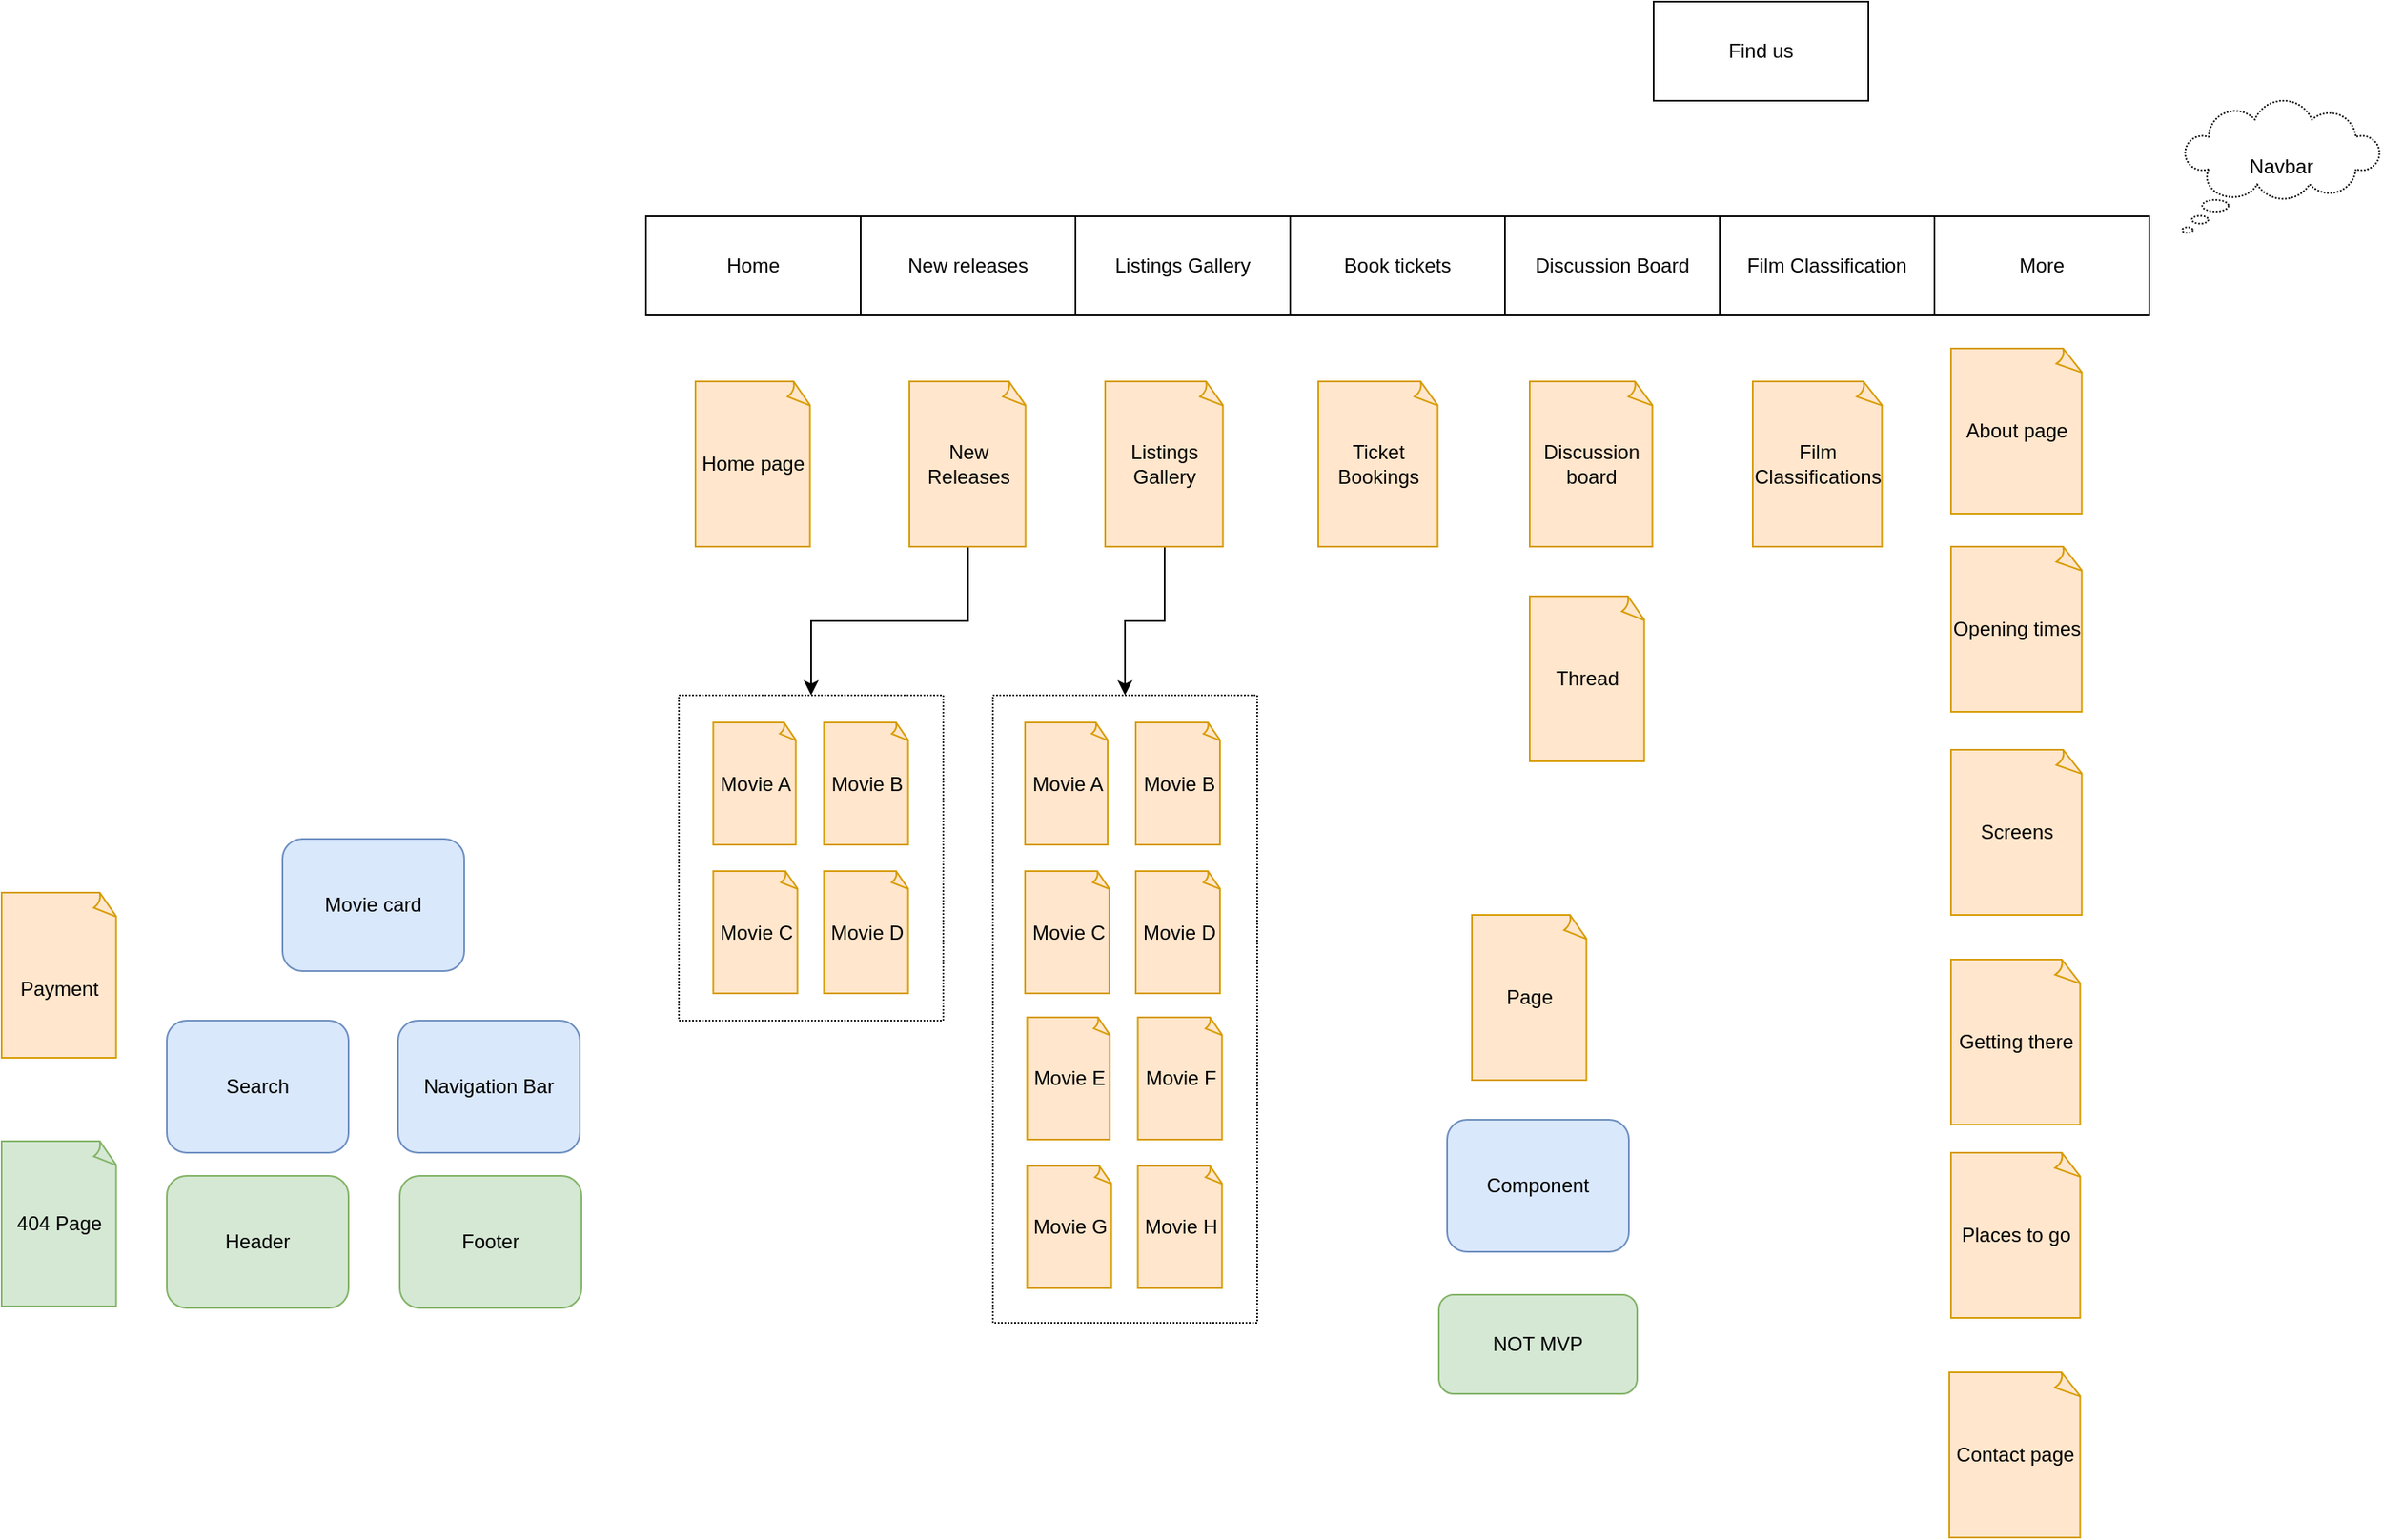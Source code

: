 <mxfile version="15.8.7" type="device"><diagram id="9vVXYeCcHV21ei1Ue3Z5" name="Page-1"><mxGraphModel dx="2160" dy="1764" grid="1" gridSize="10" guides="1" tooltips="1" connect="1" arrows="1" fold="1" page="0" pageScale="1" pageWidth="1169" pageHeight="827" math="0" shadow="0"><root><mxCell id="0"/><mxCell id="1" parent="0"/><mxCell id="p7f9iUlsKaYYbHJI8QPc-13" value="Search" style="rounded=1;whiteSpace=wrap;html=1;fillColor=#dae8fc;strokeColor=#6c8ebf;" parent="1" vertex="1"><mxGeometry x="-270" y="537" width="110" height="80" as="geometry"/></mxCell><mxCell id="p7f9iUlsKaYYbHJI8QPc-14" value="&lt;span&gt;Home page&lt;/span&gt;" style="whiteSpace=wrap;html=1;shape=mxgraph.basic.document;rounded=1;fillColor=#ffe6cc;strokeColor=#d79b00;flipH=0;" parent="1" vertex="1"><mxGeometry x="50" y="150" width="70" height="100" as="geometry"/></mxCell><mxCell id="kC1xV4v4jSwnp7RrcEFF-25" style="edgeStyle=orthogonalEdgeStyle;rounded=0;orthogonalLoop=1;jettySize=auto;html=1;exitX=0.5;exitY=1;exitDx=0;exitDy=0;exitPerimeter=0;entryX=0.5;entryY=0;entryDx=0;entryDy=0;" parent="1" source="p7f9iUlsKaYYbHJI8QPc-15" target="kC1xV4v4jSwnp7RrcEFF-19" edge="1"><mxGeometry relative="1" as="geometry"/></mxCell><mxCell id="p7f9iUlsKaYYbHJI8QPc-15" value="Listings Gallery" style="whiteSpace=wrap;html=1;shape=mxgraph.basic.document;rounded=1;fillColor=#ffe6cc;strokeColor=#d79b00;flipH=0;" parent="1" vertex="1"><mxGeometry x="298" y="150" width="72" height="100" as="geometry"/></mxCell><mxCell id="p7f9iUlsKaYYbHJI8QPc-16" value="Opening times" style="whiteSpace=wrap;html=1;shape=mxgraph.basic.document;rounded=1;fillColor=#ffe6cc;strokeColor=#d79b00;" parent="1" vertex="1"><mxGeometry x="810" y="250" width="80" height="100" as="geometry"/></mxCell><mxCell id="kC1xV4v4jSwnp7RrcEFF-17" style="edgeStyle=orthogonalEdgeStyle;rounded=0;orthogonalLoop=1;jettySize=auto;html=1;exitX=0.5;exitY=1;exitDx=0;exitDy=0;exitPerimeter=0;entryX=0.5;entryY=0;entryDx=0;entryDy=0;" parent="1" source="p7f9iUlsKaYYbHJI8QPc-17" target="kC1xV4v4jSwnp7RrcEFF-13" edge="1"><mxGeometry relative="1" as="geometry"/></mxCell><mxCell id="p7f9iUlsKaYYbHJI8QPc-17" value="New Releases" style="whiteSpace=wrap;html=1;shape=mxgraph.basic.document;rounded=1;fillColor=#ffe6cc;strokeColor=#d79b00;flipH=0;" parent="1" vertex="1"><mxGeometry x="179.5" y="150" width="71" height="100" as="geometry"/></mxCell><mxCell id="p7f9iUlsKaYYbHJI8QPc-21" value="&lt;span style=&quot;font-family: &amp;#34;helvetica&amp;#34;&quot;&gt;Ticket Bookings&lt;/span&gt;" style="whiteSpace=wrap;html=1;shape=mxgraph.basic.document;rounded=1;fillColor=#ffe6cc;strokeColor=#d79b00;flipH=0;" parent="1" vertex="1"><mxGeometry x="427" y="150" width="73" height="100" as="geometry"/></mxCell><mxCell id="p7f9iUlsKaYYbHJI8QPc-23" value="&lt;font face=&quot;helvetica&quot;&gt;Places to go&lt;/font&gt;" style="whiteSpace=wrap;html=1;shape=mxgraph.basic.document;rounded=1;fillColor=#ffe6cc;strokeColor=#d79b00;" parent="1" vertex="1"><mxGeometry x="810" y="617" width="79" height="100" as="geometry"/></mxCell><mxCell id="p7f9iUlsKaYYbHJI8QPc-24" value="&lt;span style=&quot;font-family: &amp;#34;helvetica&amp;#34;&quot;&gt;Getting there&lt;/span&gt;" style="whiteSpace=wrap;html=1;shape=mxgraph.basic.document;rounded=1;fillColor=#ffe6cc;strokeColor=#d79b00;flipH=0;" parent="1" vertex="1"><mxGeometry x="810" y="500" width="79" height="100" as="geometry"/></mxCell><mxCell id="p7f9iUlsKaYYbHJI8QPc-25" value="Discussion board" style="whiteSpace=wrap;html=1;shape=mxgraph.basic.document;rounded=1;fillColor=#ffe6cc;strokeColor=#d79b00;" parent="1" vertex="1"><mxGeometry x="555" y="150" width="75" height="100" as="geometry"/></mxCell><mxCell id="p7f9iUlsKaYYbHJI8QPc-29" value="About page" style="whiteSpace=wrap;html=1;shape=mxgraph.basic.document;rounded=1;fillColor=#ffe6cc;strokeColor=#d79b00;flipH=0;" parent="1" vertex="1"><mxGeometry x="810" y="130" width="80" height="100" as="geometry"/></mxCell><mxCell id="p7f9iUlsKaYYbHJI8QPc-30" value="Contact page" style="whiteSpace=wrap;html=1;shape=mxgraph.basic.document;rounded=1;fillColor=#ffe6cc;strokeColor=#d79b00;" parent="1" vertex="1"><mxGeometry x="809" y="750" width="80" height="100" as="geometry"/></mxCell><mxCell id="p7f9iUlsKaYYbHJI8QPc-31" value="Navigation Bar" style="rounded=1;whiteSpace=wrap;html=1;fillColor=#dae8fc;strokeColor=#6c8ebf;" parent="1" vertex="1"><mxGeometry x="-130" y="537" width="110" height="80" as="geometry"/></mxCell><mxCell id="p7f9iUlsKaYYbHJI8QPc-32" value="Movie card" style="rounded=1;whiteSpace=wrap;html=1;fillColor=#dae8fc;strokeColor=#6c8ebf;" parent="1" vertex="1"><mxGeometry x="-200" y="427" width="110" height="80" as="geometry"/></mxCell><mxCell id="p7f9iUlsKaYYbHJI8QPc-33" value="Home" style="rounded=0;whiteSpace=wrap;html=1;" parent="1" vertex="1"><mxGeometry x="20" y="50" width="130" height="60" as="geometry"/></mxCell><mxCell id="p7f9iUlsKaYYbHJI8QPc-35" value="New releases" style="rounded=0;whiteSpace=wrap;html=1;" parent="1" vertex="1"><mxGeometry x="150" y="50" width="130" height="60" as="geometry"/></mxCell><mxCell id="p7f9iUlsKaYYbHJI8QPc-36" value="Listings Gallery" style="rounded=0;whiteSpace=wrap;html=1;" parent="1" vertex="1"><mxGeometry x="280" y="50" width="130" height="60" as="geometry"/></mxCell><mxCell id="p7f9iUlsKaYYbHJI8QPc-37" value="Book tickets" style="rounded=0;whiteSpace=wrap;html=1;" parent="1" vertex="1"><mxGeometry x="410" y="50" width="130" height="60" as="geometry"/></mxCell><mxCell id="p7f9iUlsKaYYbHJI8QPc-38" value="Find us" style="rounded=0;whiteSpace=wrap;html=1;" parent="1" vertex="1"><mxGeometry x="630" y="-80" width="130" height="60" as="geometry"/></mxCell><mxCell id="p7f9iUlsKaYYbHJI8QPc-41" value="More" style="rounded=0;whiteSpace=wrap;html=1;" parent="1" vertex="1"><mxGeometry x="800" y="50" width="130" height="60" as="geometry"/></mxCell><mxCell id="4aFQmp6HCYiF2naw0mB--1" value="Discussion Board" style="rounded=0;whiteSpace=wrap;html=1;" parent="1" vertex="1"><mxGeometry x="540" y="50" width="130" height="60" as="geometry"/></mxCell><mxCell id="4aFQmp6HCYiF2naw0mB--2" value="Header" style="rounded=1;whiteSpace=wrap;html=1;fillColor=#d5e8d4;strokeColor=#82b366;" parent="1" vertex="1"><mxGeometry x="-270" y="631" width="110" height="80" as="geometry"/></mxCell><mxCell id="4aFQmp6HCYiF2naw0mB--3" value="Footer" style="rounded=1;whiteSpace=wrap;html=1;fillColor=#d5e8d4;strokeColor=#82b366;" parent="1" vertex="1"><mxGeometry x="-129" y="631" width="110" height="80" as="geometry"/></mxCell><mxCell id="kC1xV4v4jSwnp7RrcEFF-1" value="NOT MVP" style="rounded=1;whiteSpace=wrap;html=1;fillColor=#d5e8d4;strokeColor=#82b366;" parent="1" vertex="1"><mxGeometry x="500" y="703" width="120" height="60" as="geometry"/></mxCell><mxCell id="kC1xV4v4jSwnp7RrcEFF-2" value="Component" style="rounded=1;whiteSpace=wrap;html=1;fillColor=#dae8fc;strokeColor=#6c8ebf;" parent="1" vertex="1"><mxGeometry x="505" y="597" width="110" height="80" as="geometry"/></mxCell><mxCell id="kC1xV4v4jSwnp7RrcEFF-3" value="&lt;span style=&quot;font-family: &amp;#34;helvetica&amp;#34;&quot;&gt;Page&lt;/span&gt;" style="whiteSpace=wrap;html=1;shape=mxgraph.basic.document;rounded=1;fillColor=#ffe6cc;strokeColor=#d79b00;" parent="1" vertex="1"><mxGeometry x="520" y="473" width="70" height="100" as="geometry"/></mxCell><mxCell id="kC1xV4v4jSwnp7RrcEFF-5" value="Screens" style="whiteSpace=wrap;html=1;shape=mxgraph.basic.document;rounded=1;fillColor=#ffe6cc;strokeColor=#d79b00;" parent="1" vertex="1"><mxGeometry x="810" y="373" width="80" height="100" as="geometry"/></mxCell><mxCell id="kC1xV4v4jSwnp7RrcEFF-6" value="&lt;br&gt;Payment&lt;br&gt;" style="whiteSpace=wrap;html=1;shape=mxgraph.basic.document;rounded=1;fillColor=#ffe6cc;strokeColor=#d79b00;" parent="1" vertex="1"><mxGeometry x="-370" y="459.5" width="70" height="100" as="geometry"/></mxCell><mxCell id="kC1xV4v4jSwnp7RrcEFF-14" value="" style="group" parent="1" vertex="1" connectable="0"><mxGeometry x="40" y="340" width="160" height="197" as="geometry"/></mxCell><mxCell id="kC1xV4v4jSwnp7RrcEFF-13" value="" style="rounded=0;whiteSpace=wrap;html=1;dashed=1;dashPattern=1 1;" parent="kC1xV4v4jSwnp7RrcEFF-14" vertex="1"><mxGeometry width="160" height="197" as="geometry"/></mxCell><mxCell id="kC1xV4v4jSwnp7RrcEFF-27" value="Movie A" style="whiteSpace=wrap;html=1;shape=mxgraph.basic.document;rounded=1;fillColor=#ffe6cc;strokeColor=#d79b00;flipH=0;" parent="kC1xV4v4jSwnp7RrcEFF-14" vertex="1"><mxGeometry x="20.75" y="16.5" width="50.5" height="74" as="geometry"/></mxCell><mxCell id="kC1xV4v4jSwnp7RrcEFF-28" value="Movie B" style="whiteSpace=wrap;html=1;shape=mxgraph.basic.document;rounded=1;fillColor=#ffe6cc;strokeColor=#d79b00;flipH=0;" parent="kC1xV4v4jSwnp7RrcEFF-14" vertex="1"><mxGeometry x="87.75" y="16.5" width="51.5" height="74" as="geometry"/></mxCell><mxCell id="kC1xV4v4jSwnp7RrcEFF-29" value="Movie D" style="whiteSpace=wrap;html=1;shape=mxgraph.basic.document;rounded=1;fillColor=#ffe6cc;strokeColor=#d79b00;flipH=0;" parent="kC1xV4v4jSwnp7RrcEFF-14" vertex="1"><mxGeometry x="87.75" y="106.5" width="51.5" height="74" as="geometry"/></mxCell><mxCell id="kC1xV4v4jSwnp7RrcEFF-30" value="Movie C" style="whiteSpace=wrap;html=1;shape=mxgraph.basic.document;rounded=1;fillColor=#ffe6cc;strokeColor=#d79b00;flipH=0;" parent="kC1xV4v4jSwnp7RrcEFF-14" vertex="1"><mxGeometry x="20.75" y="106.5" width="51.5" height="74" as="geometry"/></mxCell><mxCell id="kC1xV4v4jSwnp7RrcEFF-18" value="" style="group" parent="1" vertex="1" connectable="0"><mxGeometry x="230" y="340" width="160" height="380" as="geometry"/></mxCell><mxCell id="kC1xV4v4jSwnp7RrcEFF-19" value="" style="rounded=0;whiteSpace=wrap;html=1;dashed=1;dashPattern=1 1;" parent="kC1xV4v4jSwnp7RrcEFF-18" vertex="1"><mxGeometry width="160" height="380" as="geometry"/></mxCell><mxCell id="kC1xV4v4jSwnp7RrcEFF-7" value="Movie A" style="whiteSpace=wrap;html=1;shape=mxgraph.basic.document;rounded=1;fillColor=#ffe6cc;strokeColor=#d79b00;flipH=0;" parent="kC1xV4v4jSwnp7RrcEFF-18" vertex="1"><mxGeometry x="19.5" y="16.5" width="50.5" height="74" as="geometry"/></mxCell><mxCell id="kC1xV4v4jSwnp7RrcEFF-8" value="Movie B" style="whiteSpace=wrap;html=1;shape=mxgraph.basic.document;rounded=1;fillColor=#ffe6cc;strokeColor=#d79b00;flipH=0;" parent="kC1xV4v4jSwnp7RrcEFF-18" vertex="1"><mxGeometry x="86.5" y="16.5" width="51.5" height="74" as="geometry"/></mxCell><mxCell id="kC1xV4v4jSwnp7RrcEFF-11" value="Movie D" style="whiteSpace=wrap;html=1;shape=mxgraph.basic.document;rounded=1;fillColor=#ffe6cc;strokeColor=#d79b00;flipH=0;" parent="kC1xV4v4jSwnp7RrcEFF-18" vertex="1"><mxGeometry x="86.5" y="106.5" width="51.5" height="74" as="geometry"/></mxCell><mxCell id="kC1xV4v4jSwnp7RrcEFF-12" value="Movie C" style="whiteSpace=wrap;html=1;shape=mxgraph.basic.document;rounded=1;fillColor=#ffe6cc;strokeColor=#d79b00;flipH=0;" parent="kC1xV4v4jSwnp7RrcEFF-18" vertex="1"><mxGeometry x="19.5" y="106.5" width="51.5" height="74" as="geometry"/></mxCell><mxCell id="kC1xV4v4jSwnp7RrcEFF-20" value="Movie E" style="whiteSpace=wrap;html=1;shape=mxgraph.basic.document;rounded=1;fillColor=#ffe6cc;strokeColor=#d79b00;flipH=0;" parent="kC1xV4v4jSwnp7RrcEFF-18" vertex="1"><mxGeometry x="20.75" y="195" width="50.5" height="74" as="geometry"/></mxCell><mxCell id="kC1xV4v4jSwnp7RrcEFF-21" value="Movie F" style="whiteSpace=wrap;html=1;shape=mxgraph.basic.document;rounded=1;fillColor=#ffe6cc;strokeColor=#d79b00;flipH=0;" parent="kC1xV4v4jSwnp7RrcEFF-18" vertex="1"><mxGeometry x="87.75" y="195" width="51.5" height="74" as="geometry"/></mxCell><mxCell id="kC1xV4v4jSwnp7RrcEFF-22" value="Movie H" style="whiteSpace=wrap;html=1;shape=mxgraph.basic.document;rounded=1;fillColor=#ffe6cc;strokeColor=#d79b00;flipH=0;" parent="kC1xV4v4jSwnp7RrcEFF-18" vertex="1"><mxGeometry x="87.75" y="285" width="51.5" height="74" as="geometry"/></mxCell><mxCell id="kC1xV4v4jSwnp7RrcEFF-23" value="Movie G" style="whiteSpace=wrap;html=1;shape=mxgraph.basic.document;rounded=1;fillColor=#ffe6cc;strokeColor=#d79b00;flipH=0;" parent="kC1xV4v4jSwnp7RrcEFF-18" vertex="1"><mxGeometry x="20.75" y="285" width="51.5" height="74" as="geometry"/></mxCell><mxCell id="kC1xV4v4jSwnp7RrcEFF-26" value="Navbar" style="whiteSpace=wrap;html=1;shape=mxgraph.basic.cloud_callout;dashed=1;dashPattern=1 1;" parent="1" vertex="1"><mxGeometry x="950" y="-20" width="120" height="80" as="geometry"/></mxCell><mxCell id="q197QFIgFEAzJsEmRGrT-1" value="404 Page" style="whiteSpace=wrap;html=1;shape=mxgraph.basic.document;rounded=1;fillColor=#d5e8d4;strokeColor=#82b366;" parent="1" vertex="1"><mxGeometry x="-370" y="610" width="70" height="100" as="geometry"/></mxCell><mxCell id="q197QFIgFEAzJsEmRGrT-2" value="Film Classification" style="rounded=0;whiteSpace=wrap;html=1;" parent="1" vertex="1"><mxGeometry x="670" y="50" width="130" height="60" as="geometry"/></mxCell><mxCell id="q197QFIgFEAzJsEmRGrT-3" value="&lt;span style=&quot;font-family: &amp;#34;helvetica&amp;#34;&quot;&gt;Film Classifications&lt;/span&gt;" style="whiteSpace=wrap;html=1;shape=mxgraph.basic.document;rounded=1;fillColor=#ffe6cc;strokeColor=#d79b00;flipH=0;" parent="1" vertex="1"><mxGeometry x="690" y="150" width="79" height="100" as="geometry"/></mxCell><mxCell id="q197QFIgFEAzJsEmRGrT-4" value="&lt;span style=&quot;font-family: &amp;#34;helvetica&amp;#34;&quot;&gt;Thread&lt;/span&gt;" style="whiteSpace=wrap;html=1;shape=mxgraph.basic.document;rounded=1;fillColor=#ffe6cc;strokeColor=#d79b00;" parent="1" vertex="1"><mxGeometry x="555" y="280" width="70" height="100" as="geometry"/></mxCell></root></mxGraphModel></diagram></mxfile>